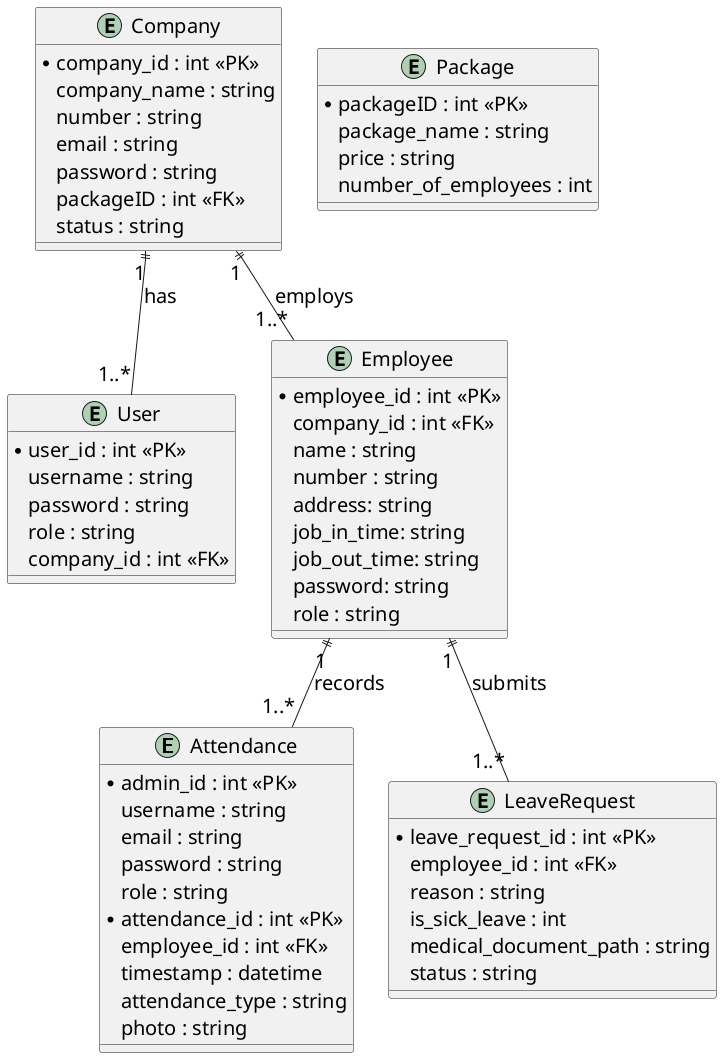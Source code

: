 @startuml
' Increase font sizes for overall diagram elements
skinparam defaultFontSize 20
skinparam entityFontSize 20
skinparam attributeFontSize 18

entity "Admin" as A {
  * admin_id : int <<PK>>
  username : string
  email : string
  password : string
  role : string
}
entity "User" as U {
  * user_id : int <<PK>>
  username : string
  password : string
  role : string
  company_id : int <<FK>>
}

entity "Company" as C {
  * company_id : int <<PK>>
  company_name : string
  number : string
  email : string
  password : string
  packageID : int <<FK>>
  status : string
}

entity "Package" as P {
  * packageID : int <<PK>>
  package_name : string
  price : string
  number_of_employees : int
}

entity "Employee" as E {
  * employee_id : int <<PK>>
  company_id : int <<FK>>
  name : string
  number : string
  address: string
  job_in_time: string
  job_out_time: string
  password: string
  role : string
}

entity "Attendance" as A {
  * attendance_id : int <<PK>>
  employee_id : int <<FK>>
  timestamp : datetime
  attendance_type : string
  photo : string
}

entity "LeaveRequest" as L {
  * leave_request_id : int <<PK>>
  employee_id : int <<FK>>
  reason : string
  is_sick_leave : int
  medical_document_path : string
  status : string
}

' Define relationships with explicit cardinality notation.
C "1" ||-- "1..*" U : has
C "1" ||-- "1..*" E : employs
E "1" ||-- "1..*" A : records
E "1" ||-- "1..*" L : submits

@enduml
